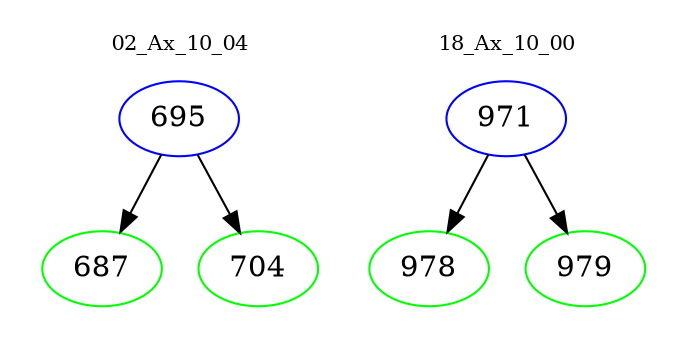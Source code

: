 digraph{
subgraph cluster_0 {
color = white
label = "02_Ax_10_04";
fontsize=10;
T0_695 [label="695", color="blue"]
T0_695 -> T0_687 [color="black"]
T0_687 [label="687", color="green"]
T0_695 -> T0_704 [color="black"]
T0_704 [label="704", color="green"]
}
subgraph cluster_1 {
color = white
label = "18_Ax_10_00";
fontsize=10;
T1_971 [label="971", color="blue"]
T1_971 -> T1_978 [color="black"]
T1_978 [label="978", color="green"]
T1_971 -> T1_979 [color="black"]
T1_979 [label="979", color="green"]
}
}
